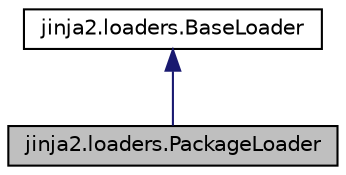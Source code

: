 digraph "jinja2.loaders.PackageLoader"
{
 // LATEX_PDF_SIZE
  edge [fontname="Helvetica",fontsize="10",labelfontname="Helvetica",labelfontsize="10"];
  node [fontname="Helvetica",fontsize="10",shape=record];
  Node1 [label="jinja2.loaders.PackageLoader",height=0.2,width=0.4,color="black", fillcolor="grey75", style="filled", fontcolor="black",tooltip=" "];
  Node2 -> Node1 [dir="back",color="midnightblue",fontsize="10",style="solid",fontname="Helvetica"];
  Node2 [label="jinja2.loaders.BaseLoader",height=0.2,width=0.4,color="black", fillcolor="white", style="filled",URL="$classjinja2_1_1loaders_1_1BaseLoader.html",tooltip=" "];
}
